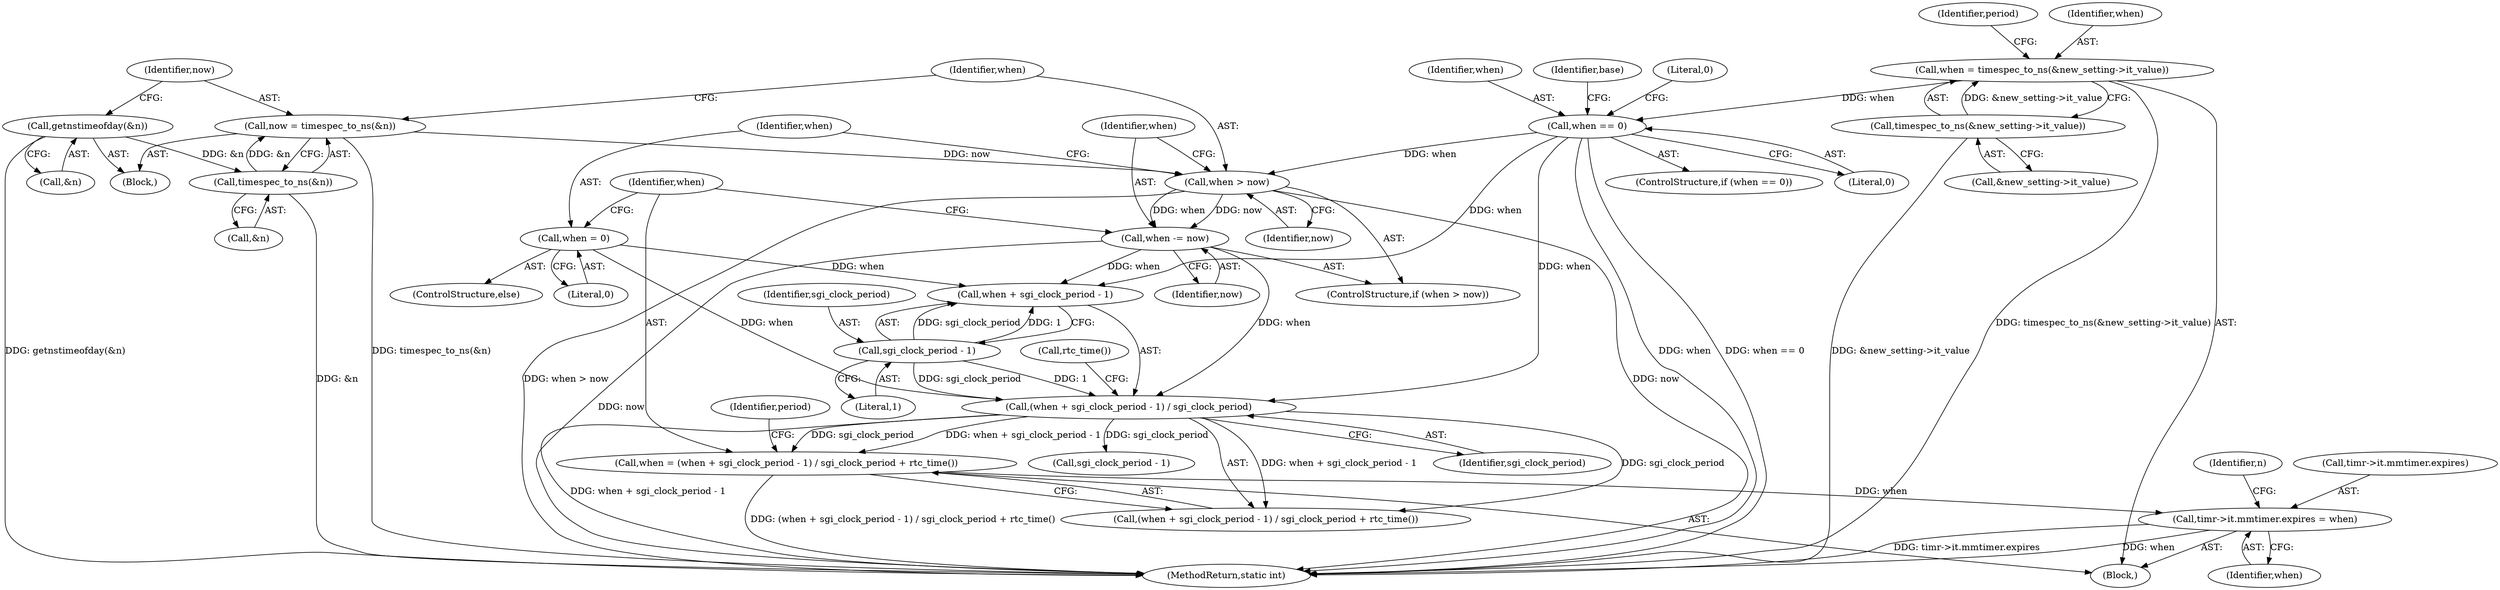 digraph "0_linux_f8bd2258e2d520dff28c855658bd24bdafb5102d_3@integer" {
"1000191" [label="(Call,when = (when + sgi_clock_period - 1) / sgi_clock_period + rtc_time())"];
"1000194" [label="(Call,(when + sgi_clock_period - 1) / sgi_clock_period)"];
"1000184" [label="(Call,when -= now)"];
"1000181" [label="(Call,when > now)"];
"1000147" [label="(Call,when == 0)"];
"1000132" [label="(Call,when = timespec_to_ns(&new_setting->it_value))"];
"1000134" [label="(Call,timespec_to_ns(&new_setting->it_value))"];
"1000175" [label="(Call,now = timespec_to_ns(&n))"];
"1000177" [label="(Call,timespec_to_ns(&n))"];
"1000172" [label="(Call,getnstimeofday(&n))"];
"1000188" [label="(Call,when = 0)"];
"1000197" [label="(Call,sgi_clock_period - 1)"];
"1000261" [label="(Call,timr->it.mmtimer.expires = when)"];
"1000197" [label="(Call,sgi_clock_period - 1)"];
"1000182" [label="(Identifier,when)"];
"1000188" [label="(Call,when = 0)"];
"1000175" [label="(Call,now = timespec_to_ns(&n))"];
"1000198" [label="(Identifier,sgi_clock_period)"];
"1000151" [label="(Literal,0)"];
"1000186" [label="(Identifier,now)"];
"1000191" [label="(Call,when = (when + sgi_clock_period - 1) / sgi_clock_period + rtc_time())"];
"1000177" [label="(Call,timespec_to_ns(&n))"];
"1000194" [label="(Call,(when + sgi_clock_period - 1) / sgi_clock_period)"];
"1000180" [label="(ControlStructure,if (when > now))"];
"1000140" [label="(Identifier,period)"];
"1000189" [label="(Identifier,when)"];
"1000184" [label="(Call,when -= now)"];
"1000190" [label="(Literal,0)"];
"1000271" [label="(Identifier,n)"];
"1000148" [label="(Identifier,when)"];
"1000147" [label="(Call,when == 0)"];
"1000135" [label="(Call,&new_setting->it_value)"];
"1000203" [label="(Identifier,period)"];
"1000169" [label="(Block,)"];
"1000200" [label="(Identifier,sgi_clock_period)"];
"1000146" [label="(ControlStructure,if (when == 0))"];
"1000183" [label="(Identifier,now)"];
"1000153" [label="(Identifier,base)"];
"1000133" [label="(Identifier,when)"];
"1000178" [label="(Call,&n)"];
"1000207" [label="(Call,sgi_clock_period - 1)"];
"1000187" [label="(ControlStructure,else)"];
"1000149" [label="(Literal,0)"];
"1000269" [label="(Identifier,when)"];
"1000195" [label="(Call,when + sgi_clock_period - 1)"];
"1000201" [label="(Call,rtc_time())"];
"1000176" [label="(Identifier,now)"];
"1000134" [label="(Call,timespec_to_ns(&new_setting->it_value))"];
"1000192" [label="(Identifier,when)"];
"1000114" [label="(Block,)"];
"1000261" [label="(Call,timr->it.mmtimer.expires = when)"];
"1000132" [label="(Call,when = timespec_to_ns(&new_setting->it_value))"];
"1000173" [label="(Call,&n)"];
"1000172" [label="(Call,getnstimeofday(&n))"];
"1000185" [label="(Identifier,when)"];
"1000199" [label="(Literal,1)"];
"1000193" [label="(Call,(when + sgi_clock_period - 1) / sgi_clock_period + rtc_time())"];
"1000262" [label="(Call,timr->it.mmtimer.expires)"];
"1000181" [label="(Call,when > now)"];
"1000318" [label="(MethodReturn,static int)"];
"1000191" -> "1000114"  [label="AST: "];
"1000191" -> "1000193"  [label="CFG: "];
"1000192" -> "1000191"  [label="AST: "];
"1000193" -> "1000191"  [label="AST: "];
"1000203" -> "1000191"  [label="CFG: "];
"1000191" -> "1000318"  [label="DDG: (when + sgi_clock_period - 1) / sgi_clock_period + rtc_time()"];
"1000194" -> "1000191"  [label="DDG: when + sgi_clock_period - 1"];
"1000194" -> "1000191"  [label="DDG: sgi_clock_period"];
"1000191" -> "1000261"  [label="DDG: when"];
"1000194" -> "1000193"  [label="AST: "];
"1000194" -> "1000200"  [label="CFG: "];
"1000195" -> "1000194"  [label="AST: "];
"1000200" -> "1000194"  [label="AST: "];
"1000201" -> "1000194"  [label="CFG: "];
"1000194" -> "1000318"  [label="DDG: when + sgi_clock_period - 1"];
"1000194" -> "1000193"  [label="DDG: when + sgi_clock_period - 1"];
"1000194" -> "1000193"  [label="DDG: sgi_clock_period"];
"1000184" -> "1000194"  [label="DDG: when"];
"1000188" -> "1000194"  [label="DDG: when"];
"1000147" -> "1000194"  [label="DDG: when"];
"1000197" -> "1000194"  [label="DDG: sgi_clock_period"];
"1000197" -> "1000194"  [label="DDG: 1"];
"1000194" -> "1000207"  [label="DDG: sgi_clock_period"];
"1000184" -> "1000180"  [label="AST: "];
"1000184" -> "1000186"  [label="CFG: "];
"1000185" -> "1000184"  [label="AST: "];
"1000186" -> "1000184"  [label="AST: "];
"1000192" -> "1000184"  [label="CFG: "];
"1000184" -> "1000318"  [label="DDG: now"];
"1000181" -> "1000184"  [label="DDG: now"];
"1000181" -> "1000184"  [label="DDG: when"];
"1000184" -> "1000195"  [label="DDG: when"];
"1000181" -> "1000180"  [label="AST: "];
"1000181" -> "1000183"  [label="CFG: "];
"1000182" -> "1000181"  [label="AST: "];
"1000183" -> "1000181"  [label="AST: "];
"1000185" -> "1000181"  [label="CFG: "];
"1000189" -> "1000181"  [label="CFG: "];
"1000181" -> "1000318"  [label="DDG: when > now"];
"1000181" -> "1000318"  [label="DDG: now"];
"1000147" -> "1000181"  [label="DDG: when"];
"1000175" -> "1000181"  [label="DDG: now"];
"1000147" -> "1000146"  [label="AST: "];
"1000147" -> "1000149"  [label="CFG: "];
"1000148" -> "1000147"  [label="AST: "];
"1000149" -> "1000147"  [label="AST: "];
"1000151" -> "1000147"  [label="CFG: "];
"1000153" -> "1000147"  [label="CFG: "];
"1000147" -> "1000318"  [label="DDG: when"];
"1000147" -> "1000318"  [label="DDG: when == 0"];
"1000132" -> "1000147"  [label="DDG: when"];
"1000147" -> "1000195"  [label="DDG: when"];
"1000132" -> "1000114"  [label="AST: "];
"1000132" -> "1000134"  [label="CFG: "];
"1000133" -> "1000132"  [label="AST: "];
"1000134" -> "1000132"  [label="AST: "];
"1000140" -> "1000132"  [label="CFG: "];
"1000132" -> "1000318"  [label="DDG: timespec_to_ns(&new_setting->it_value)"];
"1000134" -> "1000132"  [label="DDG: &new_setting->it_value"];
"1000134" -> "1000135"  [label="CFG: "];
"1000135" -> "1000134"  [label="AST: "];
"1000134" -> "1000318"  [label="DDG: &new_setting->it_value"];
"1000175" -> "1000169"  [label="AST: "];
"1000175" -> "1000177"  [label="CFG: "];
"1000176" -> "1000175"  [label="AST: "];
"1000177" -> "1000175"  [label="AST: "];
"1000182" -> "1000175"  [label="CFG: "];
"1000175" -> "1000318"  [label="DDG: timespec_to_ns(&n)"];
"1000177" -> "1000175"  [label="DDG: &n"];
"1000177" -> "1000178"  [label="CFG: "];
"1000178" -> "1000177"  [label="AST: "];
"1000177" -> "1000318"  [label="DDG: &n"];
"1000172" -> "1000177"  [label="DDG: &n"];
"1000172" -> "1000169"  [label="AST: "];
"1000172" -> "1000173"  [label="CFG: "];
"1000173" -> "1000172"  [label="AST: "];
"1000176" -> "1000172"  [label="CFG: "];
"1000172" -> "1000318"  [label="DDG: getnstimeofday(&n)"];
"1000188" -> "1000187"  [label="AST: "];
"1000188" -> "1000190"  [label="CFG: "];
"1000189" -> "1000188"  [label="AST: "];
"1000190" -> "1000188"  [label="AST: "];
"1000192" -> "1000188"  [label="CFG: "];
"1000188" -> "1000195"  [label="DDG: when"];
"1000197" -> "1000195"  [label="AST: "];
"1000197" -> "1000199"  [label="CFG: "];
"1000198" -> "1000197"  [label="AST: "];
"1000199" -> "1000197"  [label="AST: "];
"1000195" -> "1000197"  [label="CFG: "];
"1000197" -> "1000195"  [label="DDG: sgi_clock_period"];
"1000197" -> "1000195"  [label="DDG: 1"];
"1000261" -> "1000114"  [label="AST: "];
"1000261" -> "1000269"  [label="CFG: "];
"1000262" -> "1000261"  [label="AST: "];
"1000269" -> "1000261"  [label="AST: "];
"1000271" -> "1000261"  [label="CFG: "];
"1000261" -> "1000318"  [label="DDG: when"];
"1000261" -> "1000318"  [label="DDG: timr->it.mmtimer.expires"];
}
